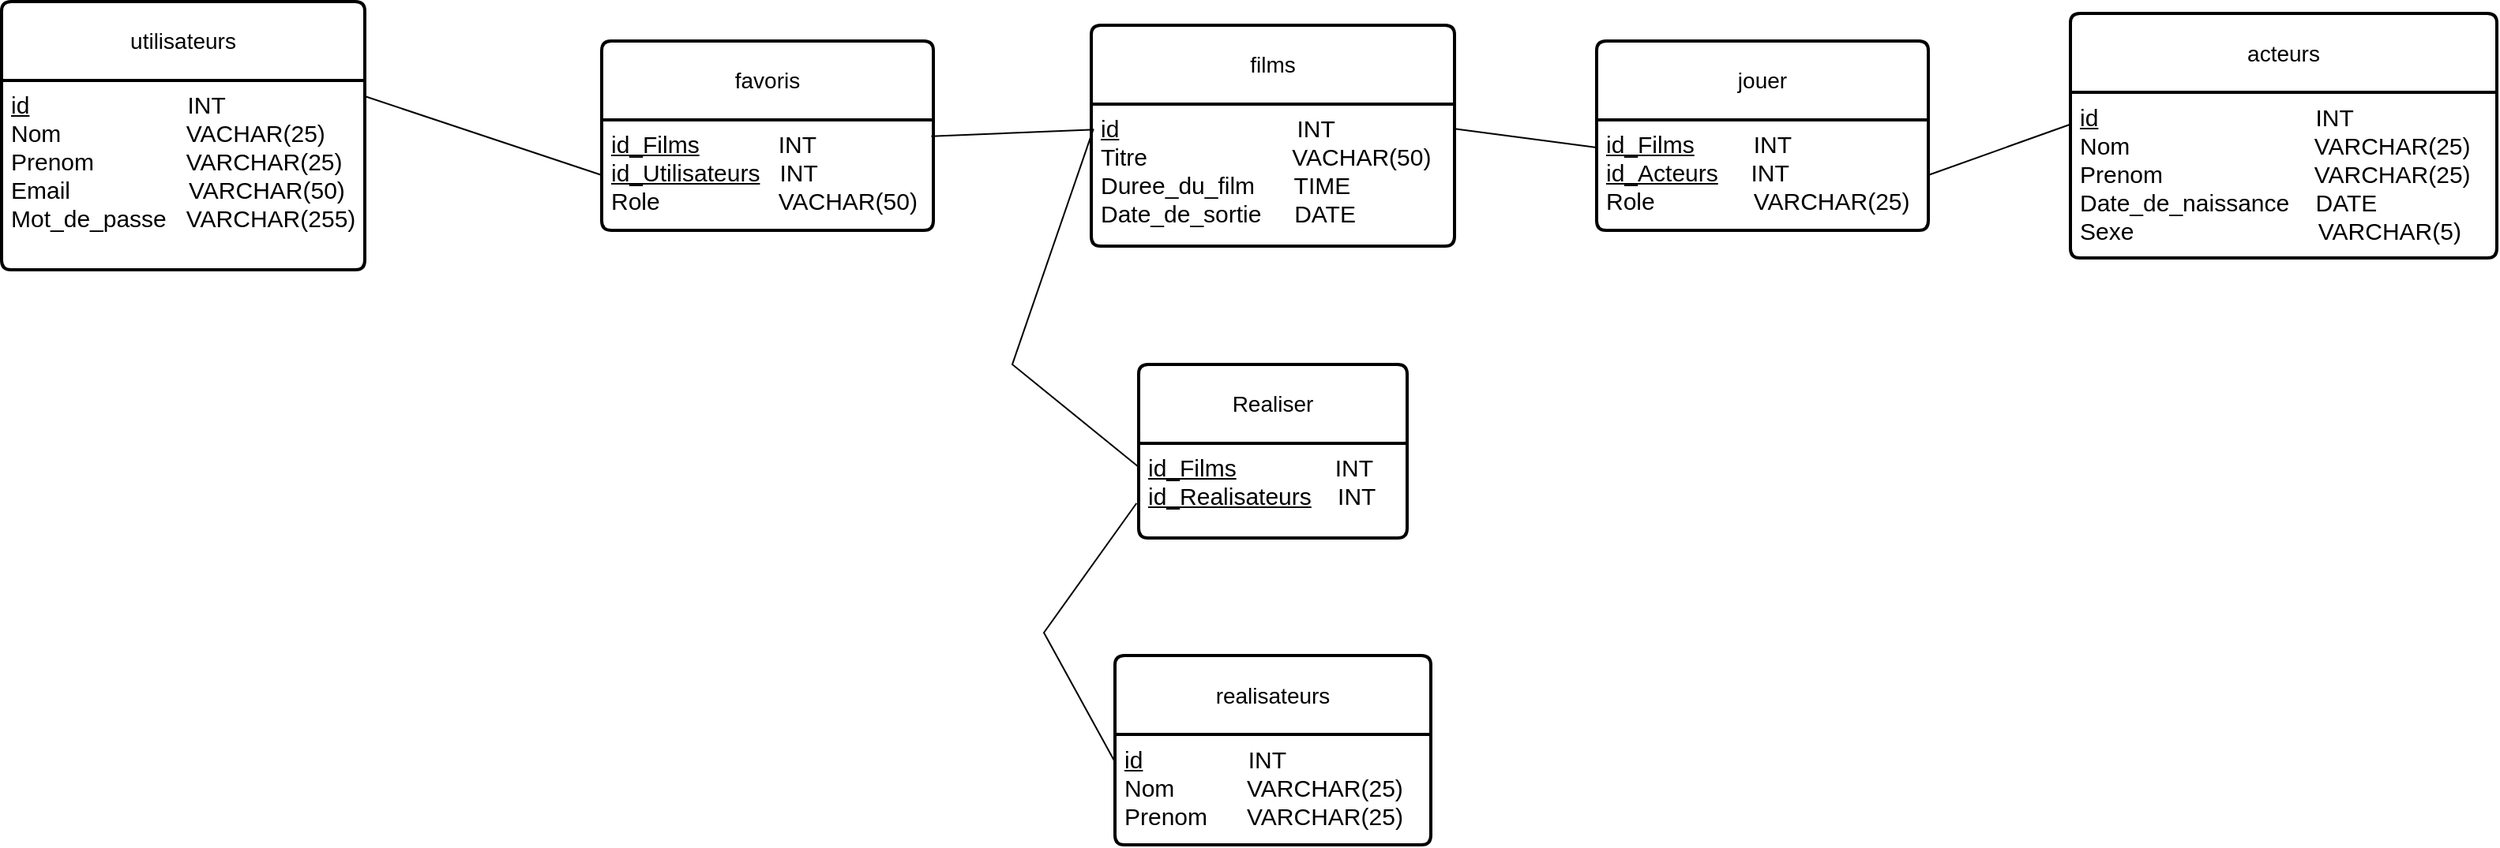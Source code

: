 <mxfile version="23.1.1" type="device">
  <diagram name="Page-1" id="0X1AOnNaQFmDnxDhCsNZ">
    <mxGraphModel dx="2074" dy="1098" grid="1" gridSize="10" guides="1" tooltips="1" connect="1" arrows="1" fold="1" page="1" pageScale="1" pageWidth="1654" pageHeight="1169" math="0" shadow="0">
      <root>
        <mxCell id="0" />
        <mxCell id="1" parent="0" />
        <mxCell id="ZuZZxuCTkOB_Q59-5rjp-1" value="utilisateurs" style="swimlane;childLayout=stackLayout;horizontal=1;startSize=50;horizontalStack=0;rounded=1;fontSize=14;fontStyle=0;strokeWidth=2;resizeParent=0;resizeLast=1;shadow=0;dashed=0;align=center;arcSize=4;whiteSpace=wrap;html=1;" vertex="1" parent="1">
          <mxGeometry x="50" y="170" width="230" height="170" as="geometry" />
        </mxCell>
        <mxCell id="ZuZZxuCTkOB_Q59-5rjp-2" value="&lt;font style=&quot;font-size: 15px;&quot;&gt;&lt;u&gt;id&lt;/u&gt;&amp;nbsp; &amp;nbsp; &amp;nbsp; &amp;nbsp; &amp;nbsp; &amp;nbsp; &amp;nbsp; &amp;nbsp; &amp;nbsp; &amp;nbsp; &amp;nbsp; &amp;nbsp; INT&lt;br&gt;Nom&amp;nbsp; &amp;nbsp; &amp;nbsp; &amp;nbsp; &amp;nbsp; &amp;nbsp; &amp;nbsp; &amp;nbsp; &amp;nbsp; &amp;nbsp;VACHAR(25)&lt;br&gt;Prenom&amp;nbsp; &amp;nbsp; &amp;nbsp; &amp;nbsp; &amp;nbsp; &amp;nbsp; &amp;nbsp; VARCHAR(25)&lt;br&gt;Email&amp;nbsp; &amp;nbsp; &amp;nbsp; &amp;nbsp; &amp;nbsp; &amp;nbsp; &amp;nbsp; &amp;nbsp; &amp;nbsp; VARCHAR(50)&lt;br&gt;Mot_de_passe&amp;nbsp; &amp;nbsp;VARCHAR(255)&lt;br&gt;&lt;/font&gt;" style="align=left;strokeColor=none;fillColor=none;spacingLeft=4;fontSize=12;verticalAlign=top;resizable=0;rotatable=0;part=1;html=1;" vertex="1" parent="ZuZZxuCTkOB_Q59-5rjp-1">
          <mxGeometry y="50" width="230" height="120" as="geometry" />
        </mxCell>
        <mxCell id="ZuZZxuCTkOB_Q59-5rjp-3" value="favoris" style="swimlane;childLayout=stackLayout;horizontal=1;startSize=50;horizontalStack=0;rounded=1;fontSize=14;fontStyle=0;strokeWidth=2;resizeParent=0;resizeLast=1;shadow=0;dashed=0;align=center;arcSize=4;whiteSpace=wrap;html=1;" vertex="1" parent="1">
          <mxGeometry x="430" y="195" width="210" height="120" as="geometry" />
        </mxCell>
        <mxCell id="ZuZZxuCTkOB_Q59-5rjp-4" value="&lt;font style=&quot;font-size: 15px;&quot;&gt;&lt;u&gt;id_Films&lt;/u&gt;&amp;nbsp; &amp;nbsp; &amp;nbsp; &amp;nbsp; &amp;nbsp; &amp;nbsp; INT&lt;/font&gt;&lt;span style=&quot;font-size: 15px;&quot;&gt;&lt;u&gt;&lt;br&gt;id_Utilisateurs&lt;/u&gt;&amp;nbsp; &amp;nbsp;INT&lt;br&gt;Role&amp;nbsp; &amp;nbsp; &amp;nbsp; &amp;nbsp; &amp;nbsp; &amp;nbsp; &amp;nbsp; &amp;nbsp; &amp;nbsp; VACHAR(50)&lt;br&gt;&lt;/span&gt;" style="align=left;strokeColor=none;fillColor=none;spacingLeft=4;fontSize=12;verticalAlign=top;resizable=0;rotatable=0;part=1;html=1;" vertex="1" parent="ZuZZxuCTkOB_Q59-5rjp-3">
          <mxGeometry y="50" width="210" height="70" as="geometry" />
        </mxCell>
        <mxCell id="ZuZZxuCTkOB_Q59-5rjp-6" value="films" style="swimlane;childLayout=stackLayout;horizontal=1;startSize=50;horizontalStack=0;rounded=1;fontSize=14;fontStyle=0;strokeWidth=2;resizeParent=0;resizeLast=1;shadow=0;dashed=0;align=center;arcSize=4;whiteSpace=wrap;html=1;" vertex="1" parent="1">
          <mxGeometry x="740" y="185" width="230" height="140" as="geometry" />
        </mxCell>
        <mxCell id="ZuZZxuCTkOB_Q59-5rjp-7" value="&lt;span style=&quot;font-size: 15px;&quot;&gt;&lt;u&gt;id&lt;/u&gt;&amp;nbsp; &amp;nbsp; &amp;nbsp; &amp;nbsp; &amp;nbsp; &amp;nbsp; &amp;nbsp; &amp;nbsp; &amp;nbsp; &amp;nbsp; &amp;nbsp; &amp;nbsp; &amp;nbsp; &amp;nbsp;INT&lt;br&gt;Titre&amp;nbsp; &amp;nbsp; &amp;nbsp; &amp;nbsp; &amp;nbsp; &amp;nbsp; &amp;nbsp; &amp;nbsp; &amp;nbsp; &amp;nbsp; &amp;nbsp; VACHAR(50)&lt;br&gt;Duree_du_film&amp;nbsp; &amp;nbsp; &amp;nbsp; TIME&lt;br&gt;Date_de_sortie&amp;nbsp; &amp;nbsp; &amp;nbsp;DATE&lt;br&gt;&lt;/span&gt;" style="align=left;strokeColor=none;fillColor=none;spacingLeft=4;fontSize=12;verticalAlign=top;resizable=0;rotatable=0;part=1;html=1;" vertex="1" parent="ZuZZxuCTkOB_Q59-5rjp-6">
          <mxGeometry y="50" width="230" height="90" as="geometry" />
        </mxCell>
        <mxCell id="ZuZZxuCTkOB_Q59-5rjp-9" value="Realiser" style="swimlane;childLayout=stackLayout;horizontal=1;startSize=50;horizontalStack=0;rounded=1;fontSize=14;fontStyle=0;strokeWidth=2;resizeParent=0;resizeLast=1;shadow=0;dashed=0;align=center;arcSize=4;whiteSpace=wrap;html=1;" vertex="1" parent="1">
          <mxGeometry x="770" y="400" width="170" height="110" as="geometry" />
        </mxCell>
        <mxCell id="ZuZZxuCTkOB_Q59-5rjp-10" value="&lt;font style=&quot;font-size: 15px;&quot;&gt;&lt;u&gt;id_Films&lt;/u&gt;&amp;nbsp; &amp;nbsp; &amp;nbsp; &amp;nbsp; &amp;nbsp; &amp;nbsp; &amp;nbsp; &amp;nbsp;INT&lt;br&gt;&lt;u&gt;id_Realisateurs&lt;/u&gt;&amp;nbsp; &amp;nbsp; INT&lt;/font&gt;" style="align=left;strokeColor=none;fillColor=none;spacingLeft=4;fontSize=12;verticalAlign=top;resizable=0;rotatable=0;part=1;html=1;" vertex="1" parent="ZuZZxuCTkOB_Q59-5rjp-9">
          <mxGeometry y="50" width="170" height="60" as="geometry" />
        </mxCell>
        <mxCell id="ZuZZxuCTkOB_Q59-5rjp-12" value="realisateurs" style="swimlane;childLayout=stackLayout;horizontal=1;startSize=50;horizontalStack=0;rounded=1;fontSize=14;fontStyle=0;strokeWidth=2;resizeParent=0;resizeLast=1;shadow=0;dashed=0;align=center;arcSize=4;whiteSpace=wrap;html=1;" vertex="1" parent="1">
          <mxGeometry x="755" y="584.5" width="200" height="120" as="geometry" />
        </mxCell>
        <mxCell id="ZuZZxuCTkOB_Q59-5rjp-13" value="&lt;font style=&quot;font-size: 15px;&quot;&gt;&lt;u&gt;id&lt;/u&gt;&amp;nbsp; &amp;nbsp; &amp;nbsp; &amp;nbsp; &amp;nbsp; &amp;nbsp; &amp;nbsp; &amp;nbsp; INT&lt;br&gt;Nom&amp;nbsp; &amp;nbsp; &amp;nbsp; &amp;nbsp; &amp;nbsp; &amp;nbsp;VARCHAR(25)&lt;br&gt;Prenom&amp;nbsp; &amp;nbsp; &amp;nbsp; VARCHAR(25)&lt;/font&gt;" style="align=left;strokeColor=none;fillColor=none;spacingLeft=4;fontSize=12;verticalAlign=top;resizable=0;rotatable=0;part=1;html=1;" vertex="1" parent="ZuZZxuCTkOB_Q59-5rjp-12">
          <mxGeometry y="50" width="200" height="70" as="geometry" />
        </mxCell>
        <mxCell id="ZuZZxuCTkOB_Q59-5rjp-15" value="jouer" style="swimlane;childLayout=stackLayout;horizontal=1;startSize=50;horizontalStack=0;rounded=1;fontSize=14;fontStyle=0;strokeWidth=2;resizeParent=0;resizeLast=1;shadow=0;dashed=0;align=center;arcSize=4;whiteSpace=wrap;html=1;" vertex="1" parent="1">
          <mxGeometry x="1060" y="195" width="210" height="120" as="geometry" />
        </mxCell>
        <mxCell id="ZuZZxuCTkOB_Q59-5rjp-16" value="&lt;span style=&quot;font-size: 15px;&quot;&gt;&lt;u&gt;id_Films&lt;/u&gt;&amp;nbsp; &amp;nbsp; &amp;nbsp; &amp;nbsp; &amp;nbsp;INT&lt;br&gt;&lt;u&gt;id_Acteurs&lt;/u&gt;&amp;nbsp; &amp;nbsp; &amp;nbsp;INT&lt;br&gt;Role&amp;nbsp; &amp;nbsp; &amp;nbsp; &amp;nbsp; &amp;nbsp; &amp;nbsp; &amp;nbsp; &amp;nbsp;VARCHAR(25)&lt;br&gt;&lt;/span&gt;" style="align=left;strokeColor=none;fillColor=none;spacingLeft=4;fontSize=12;verticalAlign=top;resizable=0;rotatable=0;part=1;html=1;" vertex="1" parent="ZuZZxuCTkOB_Q59-5rjp-15">
          <mxGeometry y="50" width="210" height="70" as="geometry" />
        </mxCell>
        <mxCell id="ZuZZxuCTkOB_Q59-5rjp-24" value="&lt;span style=&quot;font-size: 15px;&quot;&gt;&lt;br&gt;&lt;/span&gt;" style="align=left;strokeColor=none;fillColor=none;spacingLeft=4;fontSize=12;verticalAlign=top;resizable=0;rotatable=0;part=1;html=1;" vertex="1" parent="ZuZZxuCTkOB_Q59-5rjp-15">
          <mxGeometry y="120" width="210" as="geometry" />
        </mxCell>
        <mxCell id="ZuZZxuCTkOB_Q59-5rjp-18" value="acteurs" style="swimlane;childLayout=stackLayout;horizontal=1;startSize=50;horizontalStack=0;rounded=1;fontSize=14;fontStyle=0;strokeWidth=2;resizeParent=0;resizeLast=1;shadow=0;dashed=0;align=center;arcSize=4;whiteSpace=wrap;html=1;" vertex="1" parent="1">
          <mxGeometry x="1360" y="177.5" width="270" height="155" as="geometry" />
        </mxCell>
        <mxCell id="ZuZZxuCTkOB_Q59-5rjp-19" value="&lt;span style=&quot;font-size: 15px;&quot;&gt;&lt;u&gt;id&lt;/u&gt;&amp;nbsp; &amp;nbsp; &amp;nbsp; &amp;nbsp; &amp;nbsp; &amp;nbsp; &amp;nbsp; &amp;nbsp; &amp;nbsp; &amp;nbsp; &amp;nbsp; &amp;nbsp; &amp;nbsp; &amp;nbsp; &amp;nbsp; &amp;nbsp; &amp;nbsp;INT&lt;br&gt;Nom&amp;nbsp; &amp;nbsp; &amp;nbsp; &amp;nbsp; &amp;nbsp; &amp;nbsp; &amp;nbsp; &amp;nbsp; &amp;nbsp; &amp;nbsp; &amp;nbsp; &amp;nbsp; &amp;nbsp; &amp;nbsp; VARCHAR(25)&lt;br&gt;Prenom&amp;nbsp; &amp;nbsp; &amp;nbsp; &amp;nbsp; &amp;nbsp; &amp;nbsp; &amp;nbsp; &amp;nbsp; &amp;nbsp; &amp;nbsp; &amp;nbsp; &amp;nbsp;VARCHAR(25)&lt;br&gt;Date_de_naissance&amp;nbsp; &amp;nbsp; DATE&lt;br&gt;Sexe&amp;nbsp; &amp;nbsp; &amp;nbsp; &amp;nbsp; &amp;nbsp; &amp;nbsp; &amp;nbsp; &amp;nbsp; &amp;nbsp; &amp;nbsp; &amp;nbsp; &amp;nbsp; &amp;nbsp; &amp;nbsp; VARCHAR(5)&lt;br&gt;&lt;/span&gt;" style="align=left;strokeColor=none;fillColor=none;spacingLeft=4;fontSize=12;verticalAlign=top;resizable=0;rotatable=0;part=1;html=1;" vertex="1" parent="ZuZZxuCTkOB_Q59-5rjp-18">
          <mxGeometry y="50" width="270" height="105" as="geometry" />
        </mxCell>
        <mxCell id="ZuZZxuCTkOB_Q59-5rjp-22" value="" style="endArrow=none;html=1;rounded=0;entryX=0;entryY=0.5;entryDx=0;entryDy=0;" edge="1" parent="1" target="ZuZZxuCTkOB_Q59-5rjp-4">
          <mxGeometry width="50" height="50" relative="1" as="geometry">
            <mxPoint x="280" y="230" as="sourcePoint" />
            <mxPoint x="400" y="340" as="targetPoint" />
          </mxGeometry>
        </mxCell>
        <mxCell id="ZuZZxuCTkOB_Q59-5rjp-23" value="" style="endArrow=none;html=1;rounded=0;exitX=0.994;exitY=0.148;exitDx=0;exitDy=0;entryX=-0.003;entryY=0.181;entryDx=0;entryDy=0;entryPerimeter=0;exitPerimeter=0;" edge="1" parent="1" source="ZuZZxuCTkOB_Q59-5rjp-4" target="ZuZZxuCTkOB_Q59-5rjp-7">
          <mxGeometry width="50" height="50" relative="1" as="geometry">
            <mxPoint x="600" y="410" as="sourcePoint" />
            <mxPoint x="650" y="360" as="targetPoint" />
          </mxGeometry>
        </mxCell>
        <mxCell id="ZuZZxuCTkOB_Q59-5rjp-27" value="" style="endArrow=none;html=1;rounded=0;exitX=1;exitY=0.174;exitDx=0;exitDy=0;exitPerimeter=0;entryX=0;entryY=0.25;entryDx=0;entryDy=0;" edge="1" parent="1" source="ZuZZxuCTkOB_Q59-5rjp-7" target="ZuZZxuCTkOB_Q59-5rjp-16">
          <mxGeometry width="50" height="50" relative="1" as="geometry">
            <mxPoint x="1060" y="430" as="sourcePoint" />
            <mxPoint x="1110" y="380" as="targetPoint" />
          </mxGeometry>
        </mxCell>
        <mxCell id="ZuZZxuCTkOB_Q59-5rjp-28" value="" style="endArrow=none;html=1;rounded=0;exitX=1;exitY=0.5;exitDx=0;exitDy=0;entryX=-0.002;entryY=0.195;entryDx=0;entryDy=0;entryPerimeter=0;" edge="1" parent="1" source="ZuZZxuCTkOB_Q59-5rjp-16" target="ZuZZxuCTkOB_Q59-5rjp-19">
          <mxGeometry width="50" height="50" relative="1" as="geometry">
            <mxPoint x="1270" y="440" as="sourcePoint" />
            <mxPoint x="1320" y="390" as="targetPoint" />
          </mxGeometry>
        </mxCell>
        <mxCell id="ZuZZxuCTkOB_Q59-5rjp-29" value="" style="endArrow=none;html=1;rounded=0;exitX=0;exitY=0.25;exitDx=0;exitDy=0;entryX=0.006;entryY=0.174;entryDx=0;entryDy=0;entryPerimeter=0;" edge="1" parent="1" source="ZuZZxuCTkOB_Q59-5rjp-10" target="ZuZZxuCTkOB_Q59-5rjp-7">
          <mxGeometry width="50" height="50" relative="1" as="geometry">
            <mxPoint x="650" y="440" as="sourcePoint" />
            <mxPoint x="700" y="390" as="targetPoint" />
            <Array as="points">
              <mxPoint x="690" y="400" />
            </Array>
          </mxGeometry>
        </mxCell>
        <mxCell id="ZuZZxuCTkOB_Q59-5rjp-30" value="" style="endArrow=none;html=1;rounded=0;entryX=-0.008;entryY=0.633;entryDx=0;entryDy=0;entryPerimeter=0;exitX=0;exitY=0.25;exitDx=0;exitDy=0;" edge="1" parent="1" source="ZuZZxuCTkOB_Q59-5rjp-13" target="ZuZZxuCTkOB_Q59-5rjp-10">
          <mxGeometry width="50" height="50" relative="1" as="geometry">
            <mxPoint x="610" y="590" as="sourcePoint" />
            <mxPoint x="660" y="540" as="targetPoint" />
            <Array as="points">
              <mxPoint x="710" y="570" />
            </Array>
          </mxGeometry>
        </mxCell>
      </root>
    </mxGraphModel>
  </diagram>
</mxfile>
